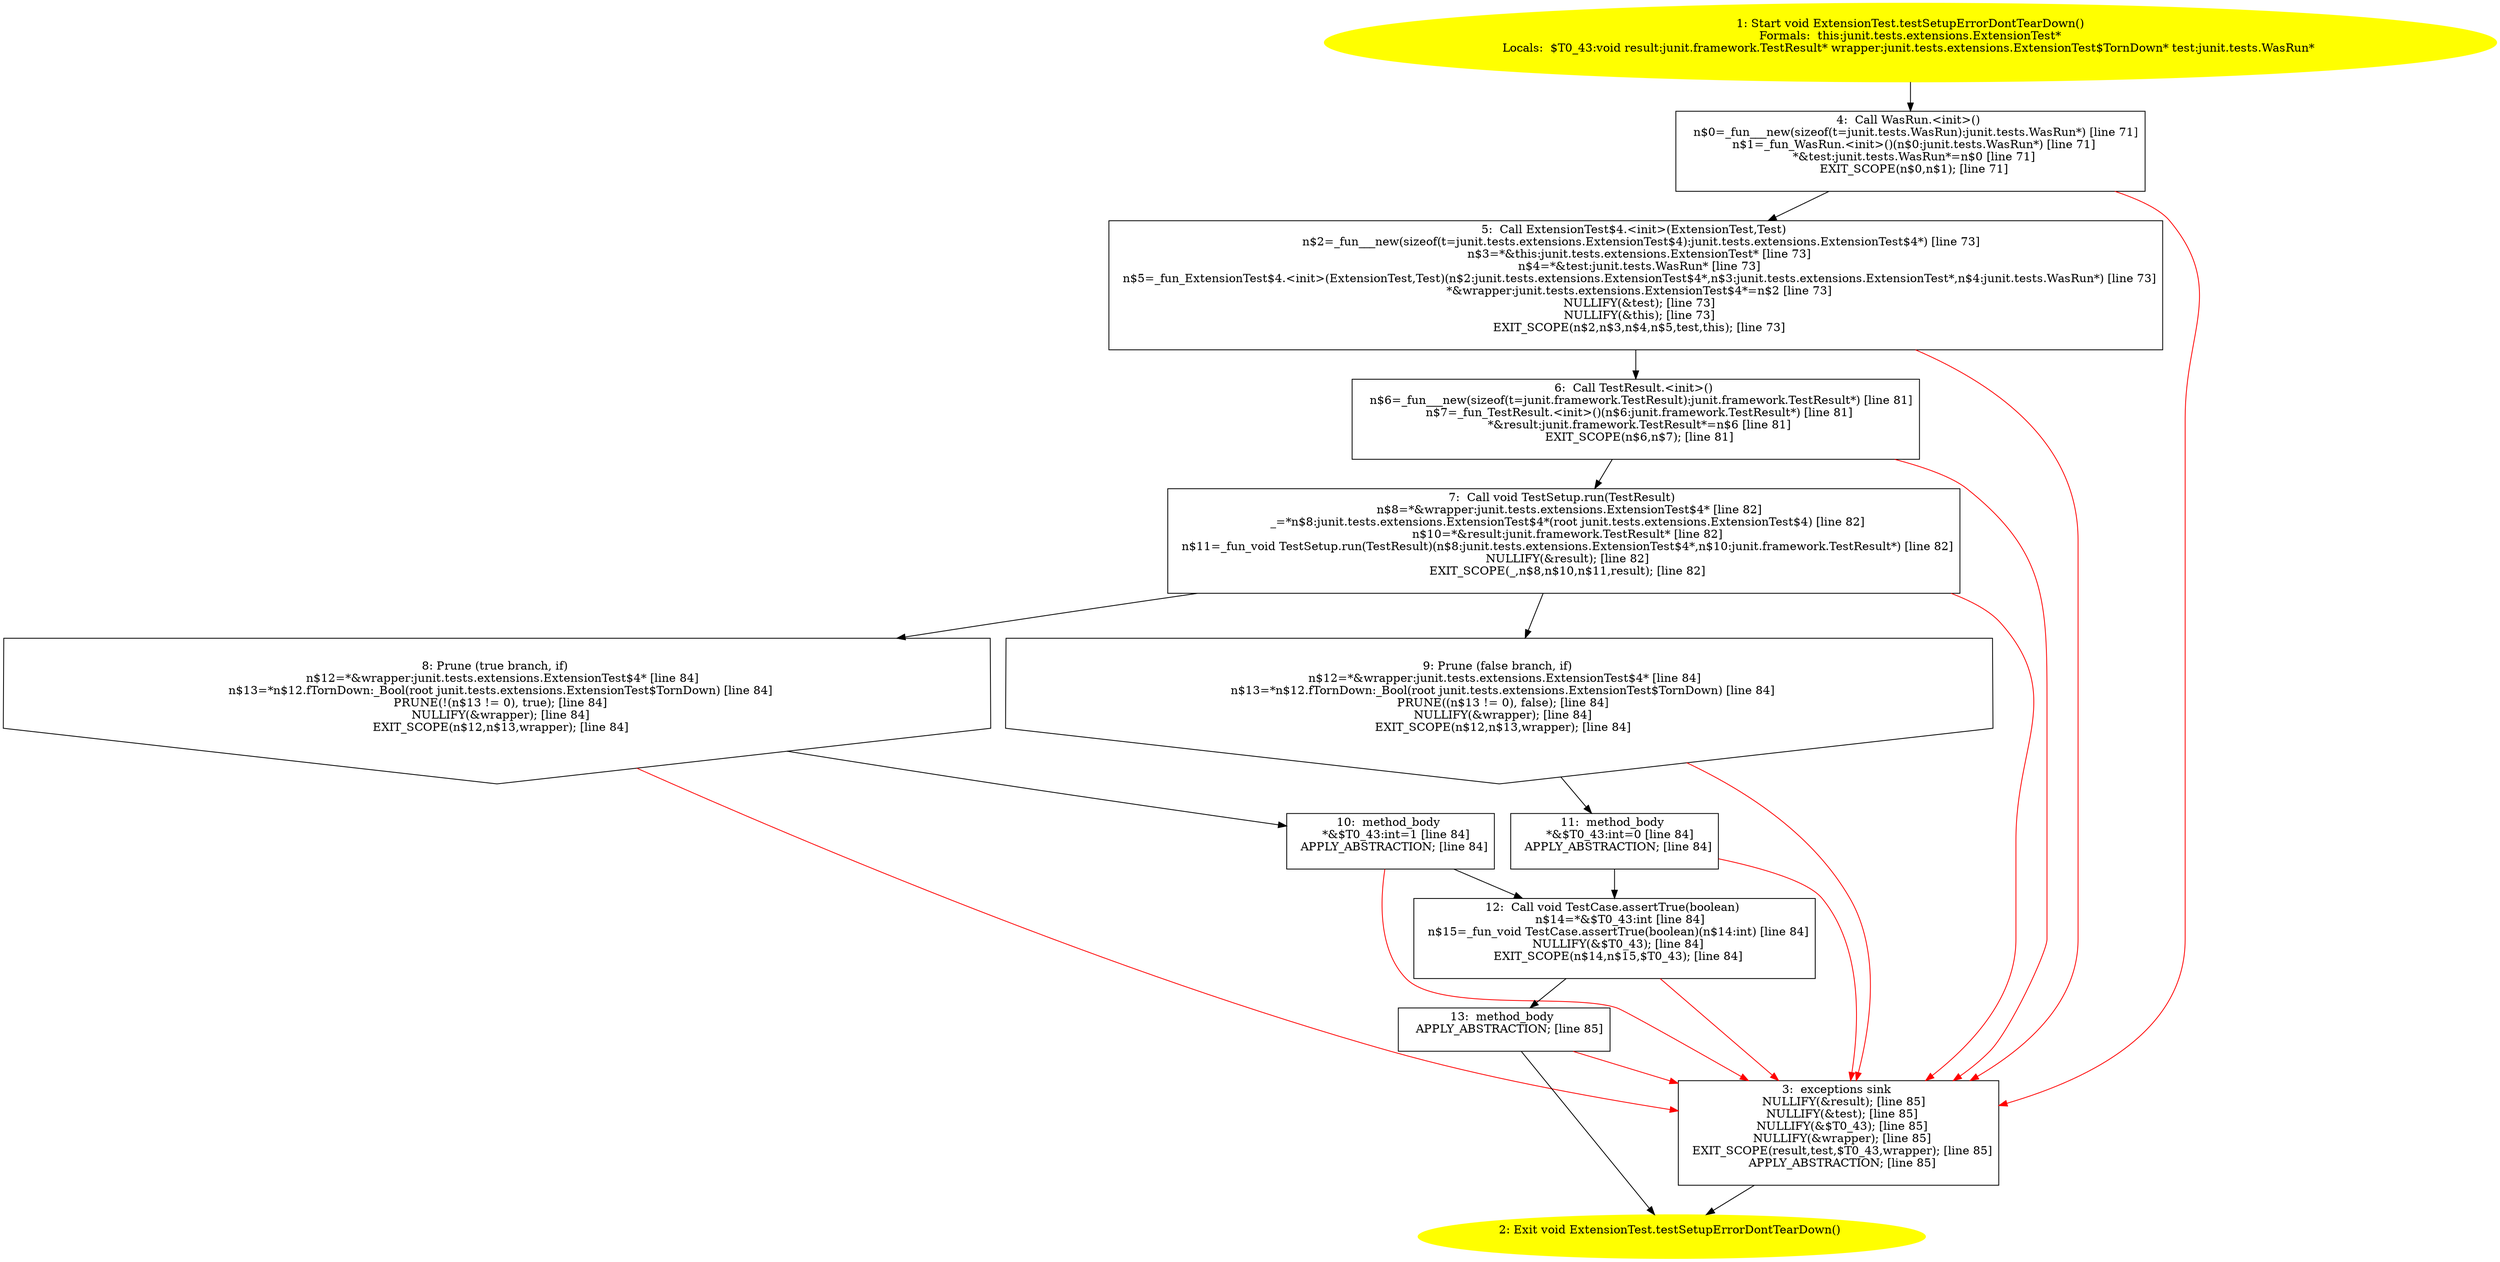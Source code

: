 /* @generated */
digraph cfg {
"junit.tests.extensions.ExtensionTest.testSetupErrorDontTearDown():void.3fb1c825e2fb4ff5f04c02f1028d03e9_1" [label="1: Start void ExtensionTest.testSetupErrorDontTearDown()\nFormals:  this:junit.tests.extensions.ExtensionTest*\nLocals:  $T0_43:void result:junit.framework.TestResult* wrapper:junit.tests.extensions.ExtensionTest$TornDown* test:junit.tests.WasRun* \n  " color=yellow style=filled]
	

	 "junit.tests.extensions.ExtensionTest.testSetupErrorDontTearDown():void.3fb1c825e2fb4ff5f04c02f1028d03e9_1" -> "junit.tests.extensions.ExtensionTest.testSetupErrorDontTearDown():void.3fb1c825e2fb4ff5f04c02f1028d03e9_4" ;
"junit.tests.extensions.ExtensionTest.testSetupErrorDontTearDown():void.3fb1c825e2fb4ff5f04c02f1028d03e9_2" [label="2: Exit void ExtensionTest.testSetupErrorDontTearDown() \n  " color=yellow style=filled]
	

"junit.tests.extensions.ExtensionTest.testSetupErrorDontTearDown():void.3fb1c825e2fb4ff5f04c02f1028d03e9_3" [label="3:  exceptions sink \n   NULLIFY(&result); [line 85]\n  NULLIFY(&test); [line 85]\n  NULLIFY(&$T0_43); [line 85]\n  NULLIFY(&wrapper); [line 85]\n  EXIT_SCOPE(result,test,$T0_43,wrapper); [line 85]\n  APPLY_ABSTRACTION; [line 85]\n " shape="box"]
	

	 "junit.tests.extensions.ExtensionTest.testSetupErrorDontTearDown():void.3fb1c825e2fb4ff5f04c02f1028d03e9_3" -> "junit.tests.extensions.ExtensionTest.testSetupErrorDontTearDown():void.3fb1c825e2fb4ff5f04c02f1028d03e9_2" ;
"junit.tests.extensions.ExtensionTest.testSetupErrorDontTearDown():void.3fb1c825e2fb4ff5f04c02f1028d03e9_4" [label="4:  Call WasRun.<init>() \n   n$0=_fun___new(sizeof(t=junit.tests.WasRun):junit.tests.WasRun*) [line 71]\n  n$1=_fun_WasRun.<init>()(n$0:junit.tests.WasRun*) [line 71]\n  *&test:junit.tests.WasRun*=n$0 [line 71]\n  EXIT_SCOPE(n$0,n$1); [line 71]\n " shape="box"]
	

	 "junit.tests.extensions.ExtensionTest.testSetupErrorDontTearDown():void.3fb1c825e2fb4ff5f04c02f1028d03e9_4" -> "junit.tests.extensions.ExtensionTest.testSetupErrorDontTearDown():void.3fb1c825e2fb4ff5f04c02f1028d03e9_5" ;
	 "junit.tests.extensions.ExtensionTest.testSetupErrorDontTearDown():void.3fb1c825e2fb4ff5f04c02f1028d03e9_4" -> "junit.tests.extensions.ExtensionTest.testSetupErrorDontTearDown():void.3fb1c825e2fb4ff5f04c02f1028d03e9_3" [color="red" ];
"junit.tests.extensions.ExtensionTest.testSetupErrorDontTearDown():void.3fb1c825e2fb4ff5f04c02f1028d03e9_5" [label="5:  Call ExtensionTest$4.<init>(ExtensionTest,Test) \n   n$2=_fun___new(sizeof(t=junit.tests.extensions.ExtensionTest$4):junit.tests.extensions.ExtensionTest$4*) [line 73]\n  n$3=*&this:junit.tests.extensions.ExtensionTest* [line 73]\n  n$4=*&test:junit.tests.WasRun* [line 73]\n  n$5=_fun_ExtensionTest$4.<init>(ExtensionTest,Test)(n$2:junit.tests.extensions.ExtensionTest$4*,n$3:junit.tests.extensions.ExtensionTest*,n$4:junit.tests.WasRun*) [line 73]\n  *&wrapper:junit.tests.extensions.ExtensionTest$4*=n$2 [line 73]\n  NULLIFY(&test); [line 73]\n  NULLIFY(&this); [line 73]\n  EXIT_SCOPE(n$2,n$3,n$4,n$5,test,this); [line 73]\n " shape="box"]
	

	 "junit.tests.extensions.ExtensionTest.testSetupErrorDontTearDown():void.3fb1c825e2fb4ff5f04c02f1028d03e9_5" -> "junit.tests.extensions.ExtensionTest.testSetupErrorDontTearDown():void.3fb1c825e2fb4ff5f04c02f1028d03e9_6" ;
	 "junit.tests.extensions.ExtensionTest.testSetupErrorDontTearDown():void.3fb1c825e2fb4ff5f04c02f1028d03e9_5" -> "junit.tests.extensions.ExtensionTest.testSetupErrorDontTearDown():void.3fb1c825e2fb4ff5f04c02f1028d03e9_3" [color="red" ];
"junit.tests.extensions.ExtensionTest.testSetupErrorDontTearDown():void.3fb1c825e2fb4ff5f04c02f1028d03e9_6" [label="6:  Call TestResult.<init>() \n   n$6=_fun___new(sizeof(t=junit.framework.TestResult):junit.framework.TestResult*) [line 81]\n  n$7=_fun_TestResult.<init>()(n$6:junit.framework.TestResult*) [line 81]\n  *&result:junit.framework.TestResult*=n$6 [line 81]\n  EXIT_SCOPE(n$6,n$7); [line 81]\n " shape="box"]
	

	 "junit.tests.extensions.ExtensionTest.testSetupErrorDontTearDown():void.3fb1c825e2fb4ff5f04c02f1028d03e9_6" -> "junit.tests.extensions.ExtensionTest.testSetupErrorDontTearDown():void.3fb1c825e2fb4ff5f04c02f1028d03e9_7" ;
	 "junit.tests.extensions.ExtensionTest.testSetupErrorDontTearDown():void.3fb1c825e2fb4ff5f04c02f1028d03e9_6" -> "junit.tests.extensions.ExtensionTest.testSetupErrorDontTearDown():void.3fb1c825e2fb4ff5f04c02f1028d03e9_3" [color="red" ];
"junit.tests.extensions.ExtensionTest.testSetupErrorDontTearDown():void.3fb1c825e2fb4ff5f04c02f1028d03e9_7" [label="7:  Call void TestSetup.run(TestResult) \n   n$8=*&wrapper:junit.tests.extensions.ExtensionTest$4* [line 82]\n  _=*n$8:junit.tests.extensions.ExtensionTest$4*(root junit.tests.extensions.ExtensionTest$4) [line 82]\n  n$10=*&result:junit.framework.TestResult* [line 82]\n  n$11=_fun_void TestSetup.run(TestResult)(n$8:junit.tests.extensions.ExtensionTest$4*,n$10:junit.framework.TestResult*) [line 82]\n  NULLIFY(&result); [line 82]\n  EXIT_SCOPE(_,n$8,n$10,n$11,result); [line 82]\n " shape="box"]
	

	 "junit.tests.extensions.ExtensionTest.testSetupErrorDontTearDown():void.3fb1c825e2fb4ff5f04c02f1028d03e9_7" -> "junit.tests.extensions.ExtensionTest.testSetupErrorDontTearDown():void.3fb1c825e2fb4ff5f04c02f1028d03e9_8" ;
	 "junit.tests.extensions.ExtensionTest.testSetupErrorDontTearDown():void.3fb1c825e2fb4ff5f04c02f1028d03e9_7" -> "junit.tests.extensions.ExtensionTest.testSetupErrorDontTearDown():void.3fb1c825e2fb4ff5f04c02f1028d03e9_9" ;
	 "junit.tests.extensions.ExtensionTest.testSetupErrorDontTearDown():void.3fb1c825e2fb4ff5f04c02f1028d03e9_7" -> "junit.tests.extensions.ExtensionTest.testSetupErrorDontTearDown():void.3fb1c825e2fb4ff5f04c02f1028d03e9_3" [color="red" ];
"junit.tests.extensions.ExtensionTest.testSetupErrorDontTearDown():void.3fb1c825e2fb4ff5f04c02f1028d03e9_8" [label="8: Prune (true branch, if) \n   n$12=*&wrapper:junit.tests.extensions.ExtensionTest$4* [line 84]\n  n$13=*n$12.fTornDown:_Bool(root junit.tests.extensions.ExtensionTest$TornDown) [line 84]\n  PRUNE(!(n$13 != 0), true); [line 84]\n  NULLIFY(&wrapper); [line 84]\n  EXIT_SCOPE(n$12,n$13,wrapper); [line 84]\n " shape="invhouse"]
	

	 "junit.tests.extensions.ExtensionTest.testSetupErrorDontTearDown():void.3fb1c825e2fb4ff5f04c02f1028d03e9_8" -> "junit.tests.extensions.ExtensionTest.testSetupErrorDontTearDown():void.3fb1c825e2fb4ff5f04c02f1028d03e9_10" ;
	 "junit.tests.extensions.ExtensionTest.testSetupErrorDontTearDown():void.3fb1c825e2fb4ff5f04c02f1028d03e9_8" -> "junit.tests.extensions.ExtensionTest.testSetupErrorDontTearDown():void.3fb1c825e2fb4ff5f04c02f1028d03e9_3" [color="red" ];
"junit.tests.extensions.ExtensionTest.testSetupErrorDontTearDown():void.3fb1c825e2fb4ff5f04c02f1028d03e9_9" [label="9: Prune (false branch, if) \n   n$12=*&wrapper:junit.tests.extensions.ExtensionTest$4* [line 84]\n  n$13=*n$12.fTornDown:_Bool(root junit.tests.extensions.ExtensionTest$TornDown) [line 84]\n  PRUNE((n$13 != 0), false); [line 84]\n  NULLIFY(&wrapper); [line 84]\n  EXIT_SCOPE(n$12,n$13,wrapper); [line 84]\n " shape="invhouse"]
	

	 "junit.tests.extensions.ExtensionTest.testSetupErrorDontTearDown():void.3fb1c825e2fb4ff5f04c02f1028d03e9_9" -> "junit.tests.extensions.ExtensionTest.testSetupErrorDontTearDown():void.3fb1c825e2fb4ff5f04c02f1028d03e9_11" ;
	 "junit.tests.extensions.ExtensionTest.testSetupErrorDontTearDown():void.3fb1c825e2fb4ff5f04c02f1028d03e9_9" -> "junit.tests.extensions.ExtensionTest.testSetupErrorDontTearDown():void.3fb1c825e2fb4ff5f04c02f1028d03e9_3" [color="red" ];
"junit.tests.extensions.ExtensionTest.testSetupErrorDontTearDown():void.3fb1c825e2fb4ff5f04c02f1028d03e9_10" [label="10:  method_body \n   *&$T0_43:int=1 [line 84]\n  APPLY_ABSTRACTION; [line 84]\n " shape="box"]
	

	 "junit.tests.extensions.ExtensionTest.testSetupErrorDontTearDown():void.3fb1c825e2fb4ff5f04c02f1028d03e9_10" -> "junit.tests.extensions.ExtensionTest.testSetupErrorDontTearDown():void.3fb1c825e2fb4ff5f04c02f1028d03e9_12" ;
	 "junit.tests.extensions.ExtensionTest.testSetupErrorDontTearDown():void.3fb1c825e2fb4ff5f04c02f1028d03e9_10" -> "junit.tests.extensions.ExtensionTest.testSetupErrorDontTearDown():void.3fb1c825e2fb4ff5f04c02f1028d03e9_3" [color="red" ];
"junit.tests.extensions.ExtensionTest.testSetupErrorDontTearDown():void.3fb1c825e2fb4ff5f04c02f1028d03e9_11" [label="11:  method_body \n   *&$T0_43:int=0 [line 84]\n  APPLY_ABSTRACTION; [line 84]\n " shape="box"]
	

	 "junit.tests.extensions.ExtensionTest.testSetupErrorDontTearDown():void.3fb1c825e2fb4ff5f04c02f1028d03e9_11" -> "junit.tests.extensions.ExtensionTest.testSetupErrorDontTearDown():void.3fb1c825e2fb4ff5f04c02f1028d03e9_12" ;
	 "junit.tests.extensions.ExtensionTest.testSetupErrorDontTearDown():void.3fb1c825e2fb4ff5f04c02f1028d03e9_11" -> "junit.tests.extensions.ExtensionTest.testSetupErrorDontTearDown():void.3fb1c825e2fb4ff5f04c02f1028d03e9_3" [color="red" ];
"junit.tests.extensions.ExtensionTest.testSetupErrorDontTearDown():void.3fb1c825e2fb4ff5f04c02f1028d03e9_12" [label="12:  Call void TestCase.assertTrue(boolean) \n   n$14=*&$T0_43:int [line 84]\n  n$15=_fun_void TestCase.assertTrue(boolean)(n$14:int) [line 84]\n  NULLIFY(&$T0_43); [line 84]\n  EXIT_SCOPE(n$14,n$15,$T0_43); [line 84]\n " shape="box"]
	

	 "junit.tests.extensions.ExtensionTest.testSetupErrorDontTearDown():void.3fb1c825e2fb4ff5f04c02f1028d03e9_12" -> "junit.tests.extensions.ExtensionTest.testSetupErrorDontTearDown():void.3fb1c825e2fb4ff5f04c02f1028d03e9_13" ;
	 "junit.tests.extensions.ExtensionTest.testSetupErrorDontTearDown():void.3fb1c825e2fb4ff5f04c02f1028d03e9_12" -> "junit.tests.extensions.ExtensionTest.testSetupErrorDontTearDown():void.3fb1c825e2fb4ff5f04c02f1028d03e9_3" [color="red" ];
"junit.tests.extensions.ExtensionTest.testSetupErrorDontTearDown():void.3fb1c825e2fb4ff5f04c02f1028d03e9_13" [label="13:  method_body \n   APPLY_ABSTRACTION; [line 85]\n " shape="box"]
	

	 "junit.tests.extensions.ExtensionTest.testSetupErrorDontTearDown():void.3fb1c825e2fb4ff5f04c02f1028d03e9_13" -> "junit.tests.extensions.ExtensionTest.testSetupErrorDontTearDown():void.3fb1c825e2fb4ff5f04c02f1028d03e9_2" ;
	 "junit.tests.extensions.ExtensionTest.testSetupErrorDontTearDown():void.3fb1c825e2fb4ff5f04c02f1028d03e9_13" -> "junit.tests.extensions.ExtensionTest.testSetupErrorDontTearDown():void.3fb1c825e2fb4ff5f04c02f1028d03e9_3" [color="red" ];
}
